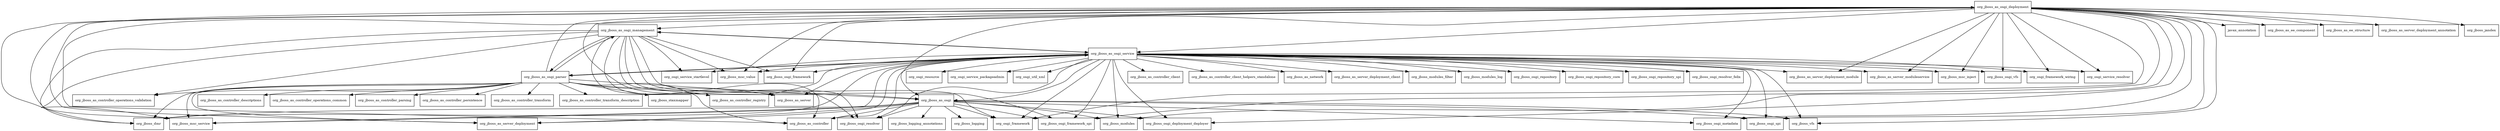 digraph jboss_as_osgi_service_7_4_0_Final_redhat_19_package_dependencies {
  node [shape = box, fontsize=10.0];
  org_jboss_as_osgi -> org_jboss_as_controller;
  org_jboss_as_osgi -> org_jboss_as_server_deployment;
  org_jboss_as_osgi -> org_jboss_dmr;
  org_jboss_as_osgi -> org_jboss_logging;
  org_jboss_as_osgi -> org_jboss_logging_annotations;
  org_jboss_as_osgi -> org_jboss_modules;
  org_jboss_as_osgi -> org_jboss_msc_service;
  org_jboss_as_osgi -> org_jboss_osgi_deployment_deployer;
  org_jboss_as_osgi -> org_jboss_osgi_framework_spi;
  org_jboss_as_osgi -> org_jboss_osgi_metadata;
  org_jboss_as_osgi -> org_jboss_osgi_resolver;
  org_jboss_as_osgi -> org_jboss_osgi_spi;
  org_jboss_as_osgi -> org_jboss_vfs;
  org_jboss_as_osgi -> org_osgi_framework;
  org_jboss_as_osgi_deployment -> javax_annotation;
  org_jboss_as_osgi_deployment -> org_jboss_as_controller;
  org_jboss_as_osgi_deployment -> org_jboss_as_ee_component;
  org_jboss_as_osgi_deployment -> org_jboss_as_ee_structure;
  org_jboss_as_osgi_deployment -> org_jboss_as_osgi;
  org_jboss_as_osgi_deployment -> org_jboss_as_osgi_management;
  org_jboss_as_osgi_deployment -> org_jboss_as_osgi_service;
  org_jboss_as_osgi_deployment -> org_jboss_as_server_deployment;
  org_jboss_as_osgi_deployment -> org_jboss_as_server_deployment_annotation;
  org_jboss_as_osgi_deployment -> org_jboss_as_server_deployment_module;
  org_jboss_as_osgi_deployment -> org_jboss_as_server_moduleservice;
  org_jboss_as_osgi_deployment -> org_jboss_dmr;
  org_jboss_as_osgi_deployment -> org_jboss_jandex;
  org_jboss_as_osgi_deployment -> org_jboss_modules;
  org_jboss_as_osgi_deployment -> org_jboss_msc_inject;
  org_jboss_as_osgi_deployment -> org_jboss_msc_service;
  org_jboss_as_osgi_deployment -> org_jboss_msc_value;
  org_jboss_as_osgi_deployment -> org_jboss_osgi_deployment_deployer;
  org_jboss_as_osgi_deployment -> org_jboss_osgi_framework;
  org_jboss_as_osgi_deployment -> org_jboss_osgi_framework_spi;
  org_jboss_as_osgi_deployment -> org_jboss_osgi_metadata;
  org_jboss_as_osgi_deployment -> org_jboss_osgi_resolver;
  org_jboss_as_osgi_deployment -> org_jboss_osgi_spi;
  org_jboss_as_osgi_deployment -> org_jboss_osgi_vfs;
  org_jboss_as_osgi_deployment -> org_jboss_vfs;
  org_jboss_as_osgi_deployment -> org_osgi_framework;
  org_jboss_as_osgi_deployment -> org_osgi_framework_wiring;
  org_jboss_as_osgi_deployment -> org_osgi_service_resolver;
  org_jboss_as_osgi_management -> org_jboss_as_controller;
  org_jboss_as_osgi_management -> org_jboss_as_controller_operations_validation;
  org_jboss_as_osgi_management -> org_jboss_as_controller_registry;
  org_jboss_as_osgi_management -> org_jboss_as_osgi;
  org_jboss_as_osgi_management -> org_jboss_as_osgi_parser;
  org_jboss_as_osgi_management -> org_jboss_as_osgi_service;
  org_jboss_as_osgi_management -> org_jboss_dmr;
  org_jboss_as_osgi_management -> org_jboss_msc_service;
  org_jboss_as_osgi_management -> org_jboss_msc_value;
  org_jboss_as_osgi_management -> org_jboss_osgi_framework;
  org_jboss_as_osgi_management -> org_jboss_osgi_framework_spi;
  org_jboss_as_osgi_management -> org_jboss_osgi_resolver;
  org_jboss_as_osgi_management -> org_osgi_framework;
  org_jboss_as_osgi_management -> org_osgi_service_startlevel;
  org_jboss_as_osgi_parser -> org_jboss_as_controller;
  org_jboss_as_osgi_parser -> org_jboss_as_controller_descriptions;
  org_jboss_as_osgi_parser -> org_jboss_as_controller_operations_common;
  org_jboss_as_osgi_parser -> org_jboss_as_controller_operations_validation;
  org_jboss_as_osgi_parser -> org_jboss_as_controller_parsing;
  org_jboss_as_osgi_parser -> org_jboss_as_controller_persistence;
  org_jboss_as_osgi_parser -> org_jboss_as_controller_registry;
  org_jboss_as_osgi_parser -> org_jboss_as_controller_transform;
  org_jboss_as_osgi_parser -> org_jboss_as_controller_transform_description;
  org_jboss_as_osgi_parser -> org_jboss_as_osgi;
  org_jboss_as_osgi_parser -> org_jboss_as_osgi_deployment;
  org_jboss_as_osgi_parser -> org_jboss_as_osgi_management;
  org_jboss_as_osgi_parser -> org_jboss_as_osgi_service;
  org_jboss_as_osgi_parser -> org_jboss_as_server;
  org_jboss_as_osgi_parser -> org_jboss_as_server_deployment;
  org_jboss_as_osgi_parser -> org_jboss_dmr;
  org_jboss_as_osgi_parser -> org_jboss_msc_service;
  org_jboss_as_osgi_parser -> org_jboss_staxmapper;
  org_jboss_as_osgi_service -> org_jboss_as_controller;
  org_jboss_as_osgi_service -> org_jboss_as_controller_client;
  org_jboss_as_osgi_service -> org_jboss_as_controller_client_helpers_standalone;
  org_jboss_as_osgi_service -> org_jboss_as_controller_registry;
  org_jboss_as_osgi_service -> org_jboss_as_network;
  org_jboss_as_osgi_service -> org_jboss_as_osgi;
  org_jboss_as_osgi_service -> org_jboss_as_osgi_management;
  org_jboss_as_osgi_service -> org_jboss_as_osgi_parser;
  org_jboss_as_osgi_service -> org_jboss_as_server;
  org_jboss_as_osgi_service -> org_jboss_as_server_deployment;
  org_jboss_as_osgi_service -> org_jboss_as_server_deployment_client;
  org_jboss_as_osgi_service -> org_jboss_as_server_deployment_module;
  org_jboss_as_osgi_service -> org_jboss_as_server_moduleservice;
  org_jboss_as_osgi_service -> org_jboss_dmr;
  org_jboss_as_osgi_service -> org_jboss_modules;
  org_jboss_as_osgi_service -> org_jboss_modules_filter;
  org_jboss_as_osgi_service -> org_jboss_modules_log;
  org_jboss_as_osgi_service -> org_jboss_msc_inject;
  org_jboss_as_osgi_service -> org_jboss_msc_service;
  org_jboss_as_osgi_service -> org_jboss_msc_value;
  org_jboss_as_osgi_service -> org_jboss_osgi_deployment_deployer;
  org_jboss_as_osgi_service -> org_jboss_osgi_framework;
  org_jboss_as_osgi_service -> org_jboss_osgi_framework_spi;
  org_jboss_as_osgi_service -> org_jboss_osgi_metadata;
  org_jboss_as_osgi_service -> org_jboss_osgi_repository;
  org_jboss_as_osgi_service -> org_jboss_osgi_repository_core;
  org_jboss_as_osgi_service -> org_jboss_osgi_repository_spi;
  org_jboss_as_osgi_service -> org_jboss_osgi_resolver;
  org_jboss_as_osgi_service -> org_jboss_osgi_resolver_felix;
  org_jboss_as_osgi_service -> org_jboss_osgi_spi;
  org_jboss_as_osgi_service -> org_jboss_osgi_vfs;
  org_jboss_as_osgi_service -> org_jboss_vfs;
  org_jboss_as_osgi_service -> org_osgi_framework;
  org_jboss_as_osgi_service -> org_osgi_framework_wiring;
  org_jboss_as_osgi_service -> org_osgi_resource;
  org_jboss_as_osgi_service -> org_osgi_service_packageadmin;
  org_jboss_as_osgi_service -> org_osgi_service_resolver;
  org_jboss_as_osgi_service -> org_osgi_service_startlevel;
  org_jboss_as_osgi_service -> org_osgi_util_xml;
}
